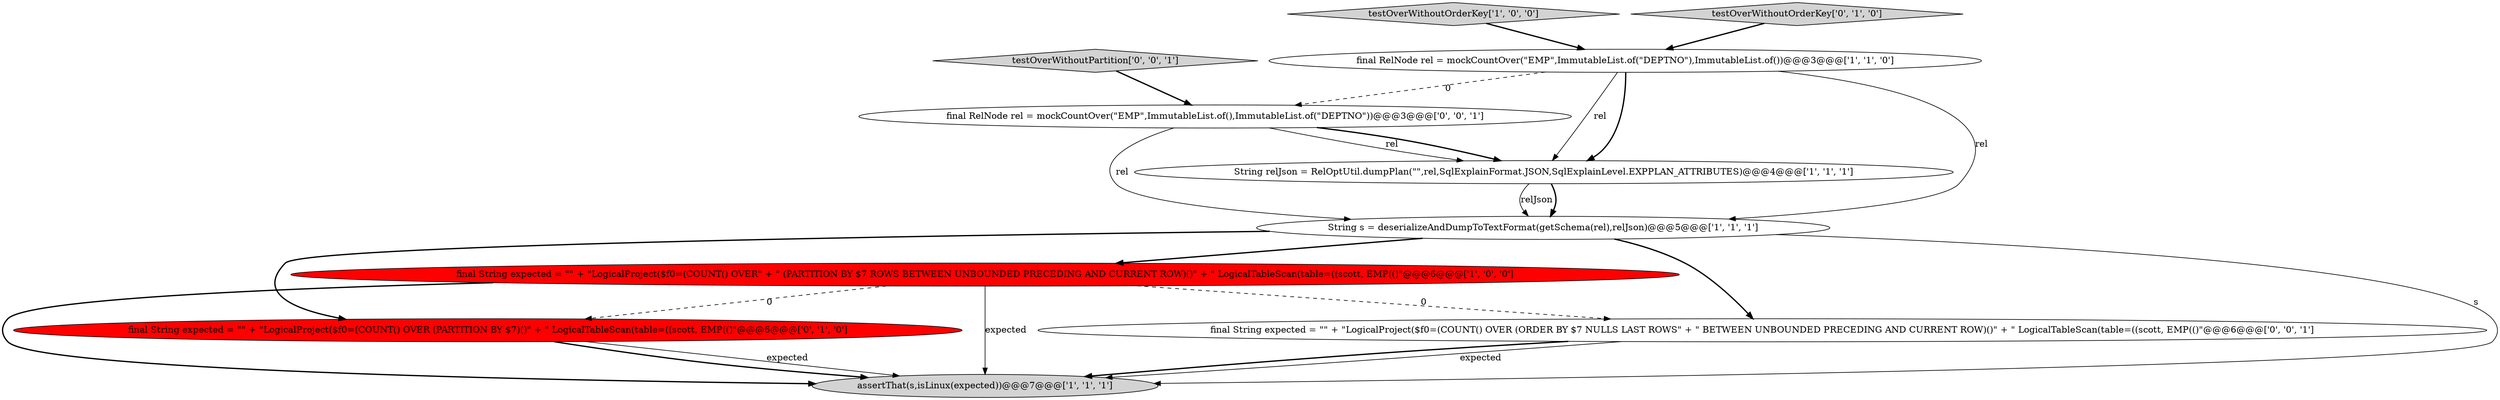 digraph {
0 [style = filled, label = "testOverWithoutOrderKey['1', '0', '0']", fillcolor = lightgray, shape = diamond image = "AAA0AAABBB1BBB"];
3 [style = filled, label = "String relJson = RelOptUtil.dumpPlan(\"\",rel,SqlExplainFormat.JSON,SqlExplainLevel.EXPPLAN_ATTRIBUTES)@@@4@@@['1', '1', '1']", fillcolor = white, shape = ellipse image = "AAA0AAABBB1BBB"];
4 [style = filled, label = "assertThat(s,isLinux(expected))@@@7@@@['1', '1', '1']", fillcolor = lightgray, shape = ellipse image = "AAA0AAABBB1BBB"];
6 [style = filled, label = "testOverWithoutOrderKey['0', '1', '0']", fillcolor = lightgray, shape = diamond image = "AAA0AAABBB2BBB"];
7 [style = filled, label = "final String expected = \"\" + \"LogicalProject($f0=(COUNT() OVER (PARTITION BY $7)()\" + \" LogicalTableScan(table=((scott, EMP(()\"@@@6@@@['0', '1', '0']", fillcolor = red, shape = ellipse image = "AAA1AAABBB2BBB"];
5 [style = filled, label = "final RelNode rel = mockCountOver(\"EMP\",ImmutableList.of(\"DEPTNO\"),ImmutableList.of())@@@3@@@['1', '1', '0']", fillcolor = white, shape = ellipse image = "AAA0AAABBB1BBB"];
9 [style = filled, label = "final String expected = \"\" + \"LogicalProject($f0=(COUNT() OVER (ORDER BY $7 NULLS LAST ROWS\" + \" BETWEEN UNBOUNDED PRECEDING AND CURRENT ROW)()\" + \" LogicalTableScan(table=((scott, EMP(()\"@@@6@@@['0', '0', '1']", fillcolor = white, shape = ellipse image = "AAA0AAABBB3BBB"];
2 [style = filled, label = "final String expected = \"\" + \"LogicalProject($f0=(COUNT() OVER\" + \" (PARTITION BY $7 ROWS BETWEEN UNBOUNDED PRECEDING AND CURRENT ROW)()\" + \" LogicalTableScan(table=((scott, EMP(()\"@@@6@@@['1', '0', '0']", fillcolor = red, shape = ellipse image = "AAA1AAABBB1BBB"];
10 [style = filled, label = "testOverWithoutPartition['0', '0', '1']", fillcolor = lightgray, shape = diamond image = "AAA0AAABBB3BBB"];
1 [style = filled, label = "String s = deserializeAndDumpToTextFormat(getSchema(rel),relJson)@@@5@@@['1', '1', '1']", fillcolor = white, shape = ellipse image = "AAA0AAABBB1BBB"];
8 [style = filled, label = "final RelNode rel = mockCountOver(\"EMP\",ImmutableList.of(),ImmutableList.of(\"DEPTNO\"))@@@3@@@['0', '0', '1']", fillcolor = white, shape = ellipse image = "AAA0AAABBB3BBB"];
5->3 [style = bold, label=""];
5->1 [style = solid, label="rel"];
3->1 [style = bold, label=""];
2->4 [style = solid, label="expected"];
9->4 [style = bold, label=""];
8->3 [style = bold, label=""];
8->3 [style = solid, label="rel"];
7->4 [style = bold, label=""];
2->7 [style = dashed, label="0"];
2->4 [style = bold, label=""];
1->7 [style = bold, label=""];
1->9 [style = bold, label=""];
8->1 [style = solid, label="rel"];
6->5 [style = bold, label=""];
1->4 [style = solid, label="s"];
10->8 [style = bold, label=""];
3->1 [style = solid, label="relJson"];
2->9 [style = dashed, label="0"];
5->3 [style = solid, label="rel"];
9->4 [style = solid, label="expected"];
5->8 [style = dashed, label="0"];
1->2 [style = bold, label=""];
7->4 [style = solid, label="expected"];
0->5 [style = bold, label=""];
}
